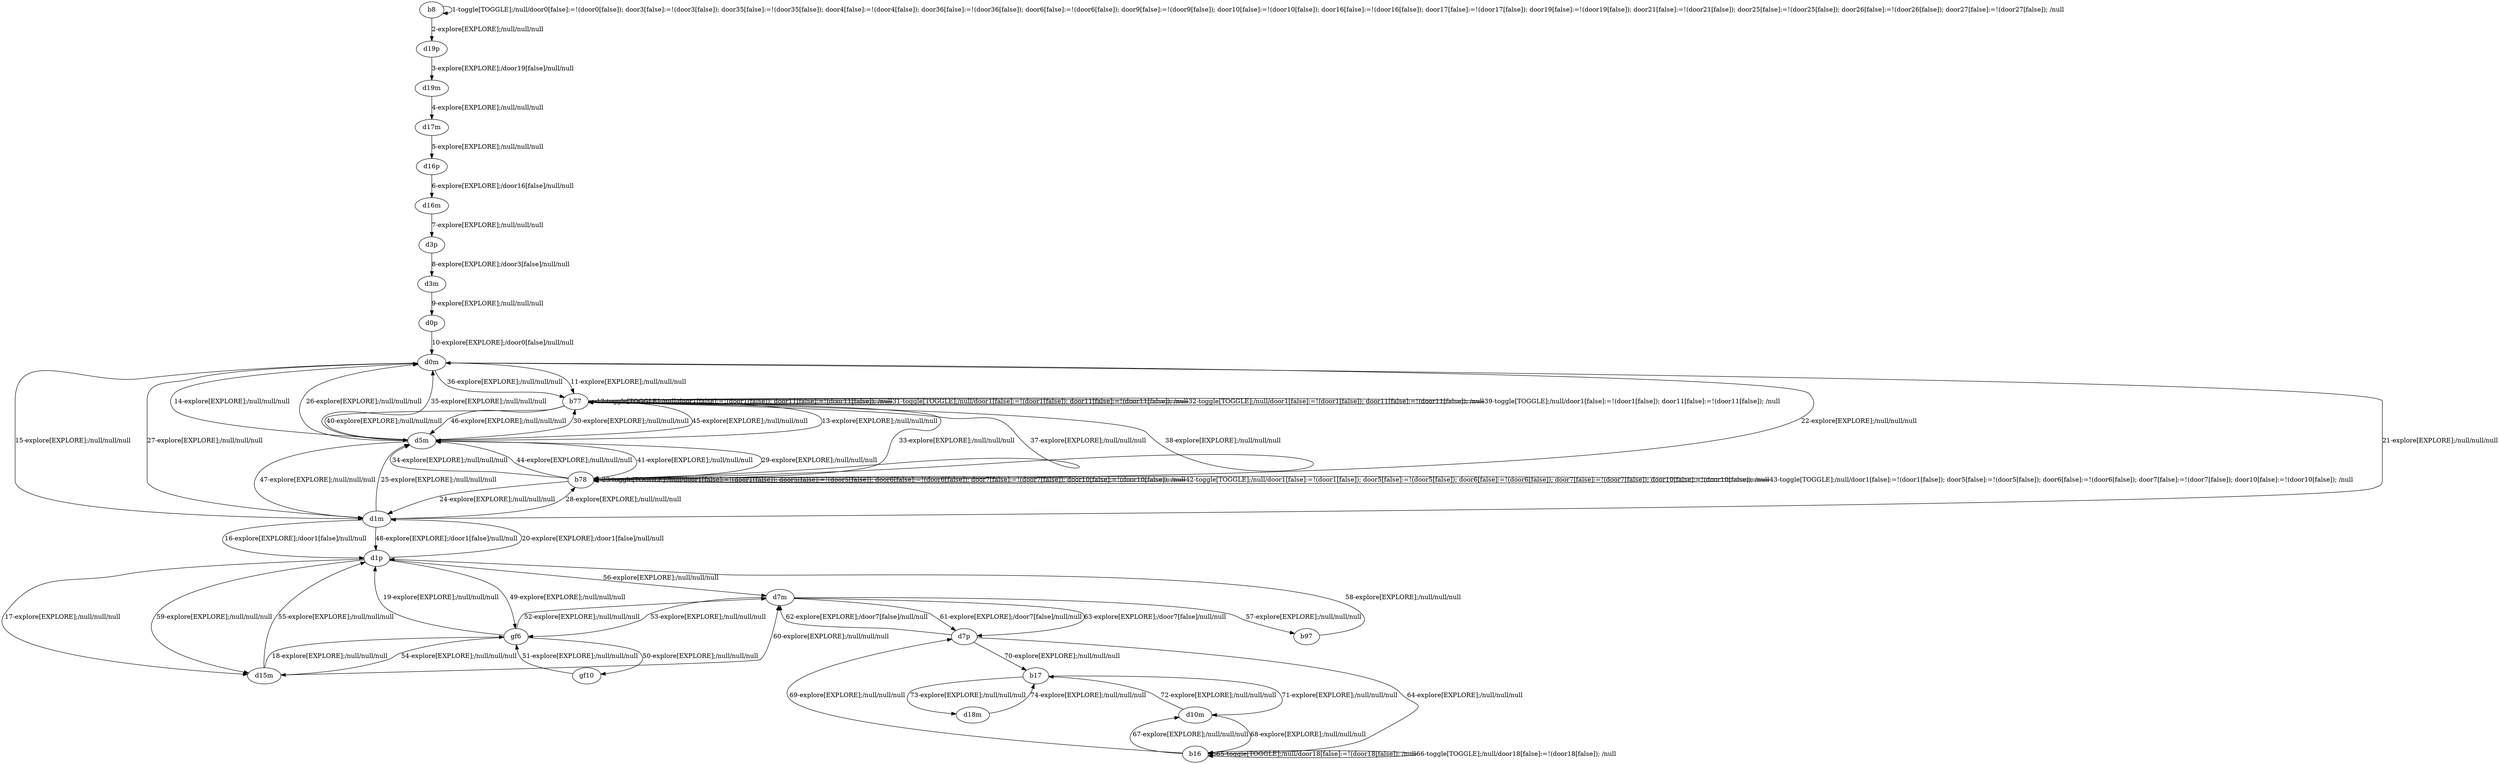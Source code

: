 # Total number of goals covered by this test: 1
# d18m --> b17

digraph g {
"b8" -> "b8" [label = "1-toggle[TOGGLE];/null/door0[false]:=!(door0[false]); door3[false]:=!(door3[false]); door35[false]:=!(door35[false]); door4[false]:=!(door4[false]); door36[false]:=!(door36[false]); door6[false]:=!(door6[false]); door9[false]:=!(door9[false]); door10[false]:=!(door10[false]); door16[false]:=!(door16[false]); door17[false]:=!(door17[false]); door19[false]:=!(door19[false]); door21[false]:=!(door21[false]); door25[false]:=!(door25[false]); door26[false]:=!(door26[false]); door27[false]:=!(door27[false]); /null"];
"b8" -> "d19p" [label = "2-explore[EXPLORE];/null/null/null"];
"d19p" -> "d19m" [label = "3-explore[EXPLORE];/door19[false]/null/null"];
"d19m" -> "d17m" [label = "4-explore[EXPLORE];/null/null/null"];
"d17m" -> "d16p" [label = "5-explore[EXPLORE];/null/null/null"];
"d16p" -> "d16m" [label = "6-explore[EXPLORE];/door16[false]/null/null"];
"d16m" -> "d3p" [label = "7-explore[EXPLORE];/null/null/null"];
"d3p" -> "d3m" [label = "8-explore[EXPLORE];/door3[false]/null/null"];
"d3m" -> "d0p" [label = "9-explore[EXPLORE];/null/null/null"];
"d0p" -> "d0m" [label = "10-explore[EXPLORE];/door0[false]/null/null"];
"d0m" -> "b77" [label = "11-explore[EXPLORE];/null/null/null"];
"b77" -> "b77" [label = "12-toggle[TOGGLE];/null/door1[false]:=!(door1[false]); door11[false]:=!(door11[false]); /null"];
"b77" -> "d5m" [label = "13-explore[EXPLORE];/null/null/null"];
"d5m" -> "d0m" [label = "14-explore[EXPLORE];/null/null/null"];
"d0m" -> "d1m" [label = "15-explore[EXPLORE];/null/null/null"];
"d1m" -> "d1p" [label = "16-explore[EXPLORE];/door1[false]/null/null"];
"d1p" -> "d15m" [label = "17-explore[EXPLORE];/null/null/null"];
"d15m" -> "gf6" [label = "18-explore[EXPLORE];/null/null/null"];
"gf6" -> "d1p" [label = "19-explore[EXPLORE];/null/null/null"];
"d1p" -> "d1m" [label = "20-explore[EXPLORE];/door1[false]/null/null"];
"d1m" -> "d0m" [label = "21-explore[EXPLORE];/null/null/null"];
"d0m" -> "b78" [label = "22-explore[EXPLORE];/null/null/null"];
"b78" -> "b78" [label = "23-toggle[TOGGLE];/null/door1[false]:=!(door1[false]); door5[false]:=!(door5[false]); door6[false]:=!(door6[false]); door7[false]:=!(door7[false]); door10[false]:=!(door10[false]); /null"];
"b78" -> "d1m" [label = "24-explore[EXPLORE];/null/null/null"];
"d1m" -> "d5m" [label = "25-explore[EXPLORE];/null/null/null"];
"d5m" -> "d0m" [label = "26-explore[EXPLORE];/null/null/null"];
"d0m" -> "d1m" [label = "27-explore[EXPLORE];/null/null/null"];
"d1m" -> "b78" [label = "28-explore[EXPLORE];/null/null/null"];
"b78" -> "d5m" [label = "29-explore[EXPLORE];/null/null/null"];
"d5m" -> "b77" [label = "30-explore[EXPLORE];/null/null/null"];
"b77" -> "b77" [label = "31-toggle[TOGGLE];/null/door1[false]:=!(door1[false]); door11[false]:=!(door11[false]); /null"];
"b77" -> "b77" [label = "32-toggle[TOGGLE];/null/door1[false]:=!(door1[false]); door11[false]:=!(door11[false]); /null"];
"b77" -> "b78" [label = "33-explore[EXPLORE];/null/null/null"];
"b78" -> "d5m" [label = "34-explore[EXPLORE];/null/null/null"];
"d5m" -> "d0m" [label = "35-explore[EXPLORE];/null/null/null"];
"d0m" -> "b77" [label = "36-explore[EXPLORE];/null/null/null"];
"b77" -> "b78" [label = "37-explore[EXPLORE];/null/null/null"];
"b78" -> "b77" [label = "38-explore[EXPLORE];/null/null/null"];
"b77" -> "b77" [label = "39-toggle[TOGGLE];/null/door1[false]:=!(door1[false]); door11[false]:=!(door11[false]); /null"];
"b77" -> "d5m" [label = "40-explore[EXPLORE];/null/null/null"];
"d5m" -> "b78" [label = "41-explore[EXPLORE];/null/null/null"];
"b78" -> "b78" [label = "42-toggle[TOGGLE];/null/door1[false]:=!(door1[false]); door5[false]:=!(door5[false]); door6[false]:=!(door6[false]); door7[false]:=!(door7[false]); door10[false]:=!(door10[false]); /null"];
"b78" -> "b78" [label = "43-toggle[TOGGLE];/null/door1[false]:=!(door1[false]); door5[false]:=!(door5[false]); door6[false]:=!(door6[false]); door7[false]:=!(door7[false]); door10[false]:=!(door10[false]); /null"];
"b78" -> "d5m" [label = "44-explore[EXPLORE];/null/null/null"];
"d5m" -> "b77" [label = "45-explore[EXPLORE];/null/null/null"];
"b77" -> "d5m" [label = "46-explore[EXPLORE];/null/null/null"];
"d5m" -> "d1m" [label = "47-explore[EXPLORE];/null/null/null"];
"d1m" -> "d1p" [label = "48-explore[EXPLORE];/door1[false]/null/null"];
"d1p" -> "gf6" [label = "49-explore[EXPLORE];/null/null/null"];
"gf6" -> "gf10" [label = "50-explore[EXPLORE];/null/null/null"];
"gf10" -> "gf6" [label = "51-explore[EXPLORE];/null/null/null"];
"gf6" -> "d7m" [label = "52-explore[EXPLORE];/null/null/null"];
"d7m" -> "gf6" [label = "53-explore[EXPLORE];/null/null/null"];
"gf6" -> "d15m" [label = "54-explore[EXPLORE];/null/null/null"];
"d15m" -> "d1p" [label = "55-explore[EXPLORE];/null/null/null"];
"d1p" -> "d7m" [label = "56-explore[EXPLORE];/null/null/null"];
"d7m" -> "b97" [label = "57-explore[EXPLORE];/null/null/null"];
"b97" -> "d1p" [label = "58-explore[EXPLORE];/null/null/null"];
"d1p" -> "d15m" [label = "59-explore[EXPLORE];/null/null/null"];
"d15m" -> "d7m" [label = "60-explore[EXPLORE];/null/null/null"];
"d7m" -> "d7p" [label = "61-explore[EXPLORE];/door7[false]/null/null"];
"d7p" -> "d7m" [label = "62-explore[EXPLORE];/door7[false]/null/null"];
"d7m" -> "d7p" [label = "63-explore[EXPLORE];/door7[false]/null/null"];
"d7p" -> "b16" [label = "64-explore[EXPLORE];/null/null/null"];
"b16" -> "b16" [label = "65-toggle[TOGGLE];/null/door18[false]:=!(door18[false]); /null"];
"b16" -> "b16" [label = "66-toggle[TOGGLE];/null/door18[false]:=!(door18[false]); /null"];
"b16" -> "d10m" [label = "67-explore[EXPLORE];/null/null/null"];
"d10m" -> "b16" [label = "68-explore[EXPLORE];/null/null/null"];
"b16" -> "d7p" [label = "69-explore[EXPLORE];/null/null/null"];
"d7p" -> "b17" [label = "70-explore[EXPLORE];/null/null/null"];
"b17" -> "d10m" [label = "71-explore[EXPLORE];/null/null/null"];
"d10m" -> "b17" [label = "72-explore[EXPLORE];/null/null/null"];
"b17" -> "d18m" [label = "73-explore[EXPLORE];/null/null/null"];
"d18m" -> "b17" [label = "74-explore[EXPLORE];/null/null/null"];
}